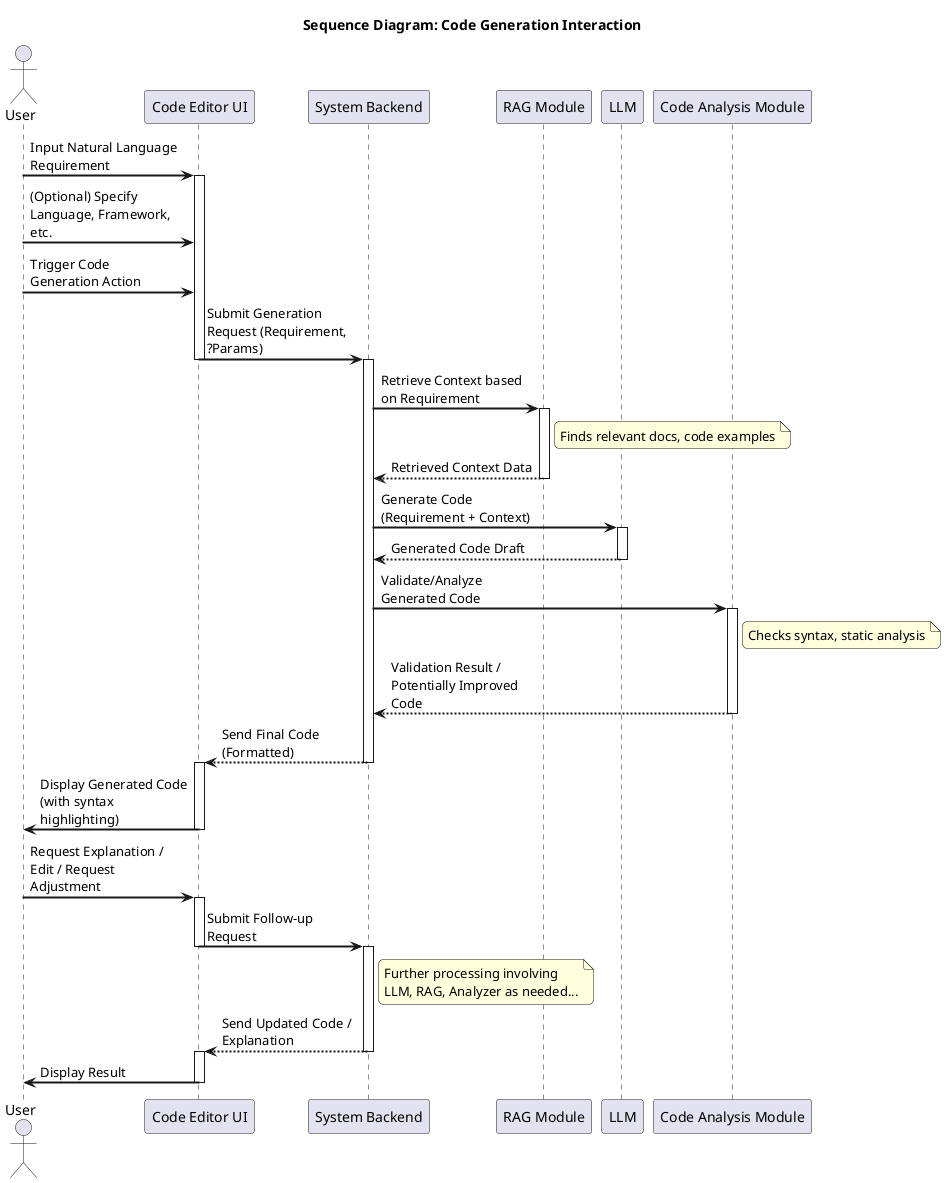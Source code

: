 // Filename: CodeGenerationSequenceDiagram.plantuml
@startuml
title Sequence Diagram: Code Generation Interaction

actor User
participant "Code Editor UI" as EditorUI
participant "System Backend" as Backend
participant "RAG Module" as RAG
participant "LLM" as LLM
participant "Code Analysis Module" as Analyzer

skinparam sequenceArrowThickness 2
skinparam roundcorner 10
skinparam maxmessagesize 150
skinparam sequenceParticipant bold

User -> EditorUI : Input Natural Language Requirement
activate EditorUI
User -> EditorUI : (Optional) Specify Language, Framework, etc.
User -> EditorUI : Trigger Code Generation Action
EditorUI -> Backend : Submit Generation Request (Requirement, ?Params)
deactivate EditorUI
activate Backend

Backend -> RAG : Retrieve Context based on Requirement
activate RAG
note right of RAG : Finds relevant docs, code examples
RAG --> Backend : Retrieved Context Data
deactivate RAG

Backend -> LLM : Generate Code (Requirement + Context)
activate LLM
LLM --> Backend : Generated Code Draft
deactivate LLM

Backend -> Analyzer : Validate/Analyze Generated Code
activate Analyzer
note right of Analyzer : Checks syntax, static analysis
Analyzer --> Backend : Validation Result / Potentially Improved Code
deactivate Analyzer

Backend --> EditorUI : Send Final Code (Formatted)
deactivate Backend
activate EditorUI
EditorUI -> User : Display Generated Code (with syntax highlighting)
deactivate EditorUI

' Optional Follow-up Loop '
User -> EditorUI : Request Explanation / Edit / Request Adjustment
activate EditorUI
EditorUI -> Backend : Submit Follow-up Request
deactivate EditorUI
activate Backend
note right of Backend : Further processing involving\nLLM, RAG, Analyzer as needed...
Backend --> EditorUI : Send Updated Code / Explanation
deactivate Backend
activate EditorUI
EditorUI -> User : Display Result
deactivate EditorUI

@enduml